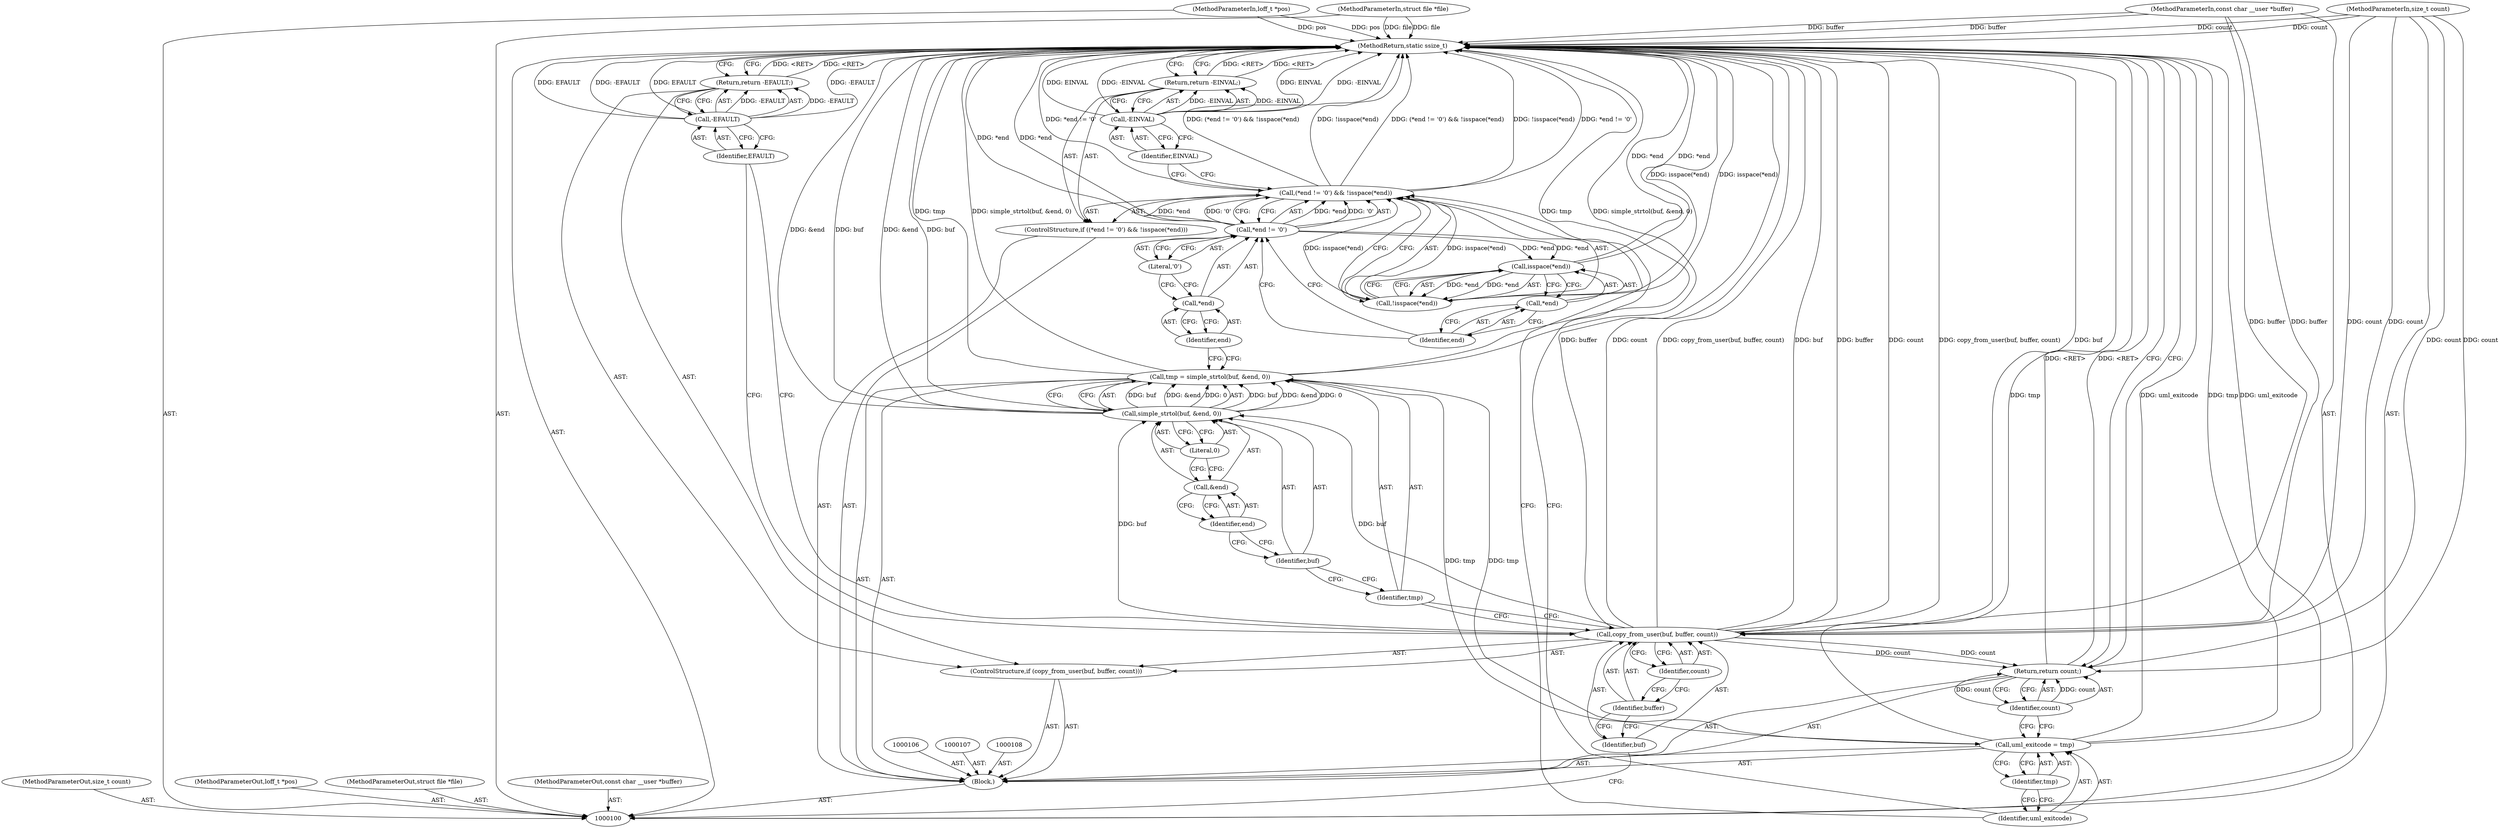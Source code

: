 digraph "1_linux_201f99f170df14ba52ea4c52847779042b7a623b" {
"1000142" [label="(MethodReturn,static ssize_t)"];
"1000101" [label="(MethodParameterIn,struct file *file)"];
"1000202" [label="(MethodParameterOut,struct file *file)"];
"1000117" [label="(Call,tmp = simple_strtol(buf, &end, 0))"];
"1000118" [label="(Identifier,tmp)"];
"1000120" [label="(Identifier,buf)"];
"1000121" [label="(Call,&end)"];
"1000122" [label="(Identifier,end)"];
"1000123" [label="(Literal,0)"];
"1000119" [label="(Call,simple_strtol(buf, &end, 0))"];
"1000124" [label="(ControlStructure,if ((*end != '\0') && !isspace(*end)))"];
"1000129" [label="(Literal,'\0')"];
"1000130" [label="(Call,!isspace(*end))"];
"1000131" [label="(Call,isspace(*end))"];
"1000132" [label="(Call,*end)"];
"1000133" [label="(Identifier,end)"];
"1000125" [label="(Call,(*end != '\0') && !isspace(*end))"];
"1000126" [label="(Call,*end != '\0')"];
"1000127" [label="(Call,*end)"];
"1000128" [label="(Identifier,end)"];
"1000136" [label="(Identifier,EINVAL)"];
"1000134" [label="(Return,return -EINVAL;)"];
"1000135" [label="(Call,-EINVAL)"];
"1000137" [label="(Call,uml_exitcode = tmp)"];
"1000138" [label="(Identifier,uml_exitcode)"];
"1000139" [label="(Identifier,tmp)"];
"1000140" [label="(Return,return count;)"];
"1000141" [label="(Identifier,count)"];
"1000102" [label="(MethodParameterIn,const char __user *buffer)"];
"1000203" [label="(MethodParameterOut,const char __user *buffer)"];
"1000103" [label="(MethodParameterIn,size_t count)"];
"1000204" [label="(MethodParameterOut,size_t count)"];
"1000104" [label="(MethodParameterIn,loff_t *pos)"];
"1000205" [label="(MethodParameterOut,loff_t *pos)"];
"1000105" [label="(Block,)"];
"1000109" [label="(ControlStructure,if (copy_from_user(buf, buffer, count)))"];
"1000111" [label="(Identifier,buf)"];
"1000112" [label="(Identifier,buffer)"];
"1000113" [label="(Identifier,count)"];
"1000110" [label="(Call,copy_from_user(buf, buffer, count))"];
"1000115" [label="(Call,-EFAULT)"];
"1000116" [label="(Identifier,EFAULT)"];
"1000114" [label="(Return,return -EFAULT;)"];
"1000142" -> "1000100"  [label="AST: "];
"1000142" -> "1000114"  [label="CFG: "];
"1000142" -> "1000134"  [label="CFG: "];
"1000142" -> "1000140"  [label="CFG: "];
"1000134" -> "1000142"  [label="DDG: <RET>"];
"1000125" -> "1000142"  [label="DDG: (*end != '\0') && !isspace(*end)"];
"1000125" -> "1000142"  [label="DDG: !isspace(*end)"];
"1000125" -> "1000142"  [label="DDG: *end != '\0'"];
"1000104" -> "1000142"  [label="DDG: pos"];
"1000103" -> "1000142"  [label="DDG: count"];
"1000126" -> "1000142"  [label="DDG: *end"];
"1000117" -> "1000142"  [label="DDG: tmp"];
"1000117" -> "1000142"  [label="DDG: simple_strtol(buf, &end, 0)"];
"1000135" -> "1000142"  [label="DDG: EINVAL"];
"1000135" -> "1000142"  [label="DDG: -EINVAL"];
"1000137" -> "1000142"  [label="DDG: uml_exitcode"];
"1000137" -> "1000142"  [label="DDG: tmp"];
"1000130" -> "1000142"  [label="DDG: isspace(*end)"];
"1000131" -> "1000142"  [label="DDG: *end"];
"1000115" -> "1000142"  [label="DDG: -EFAULT"];
"1000115" -> "1000142"  [label="DDG: EFAULT"];
"1000119" -> "1000142"  [label="DDG: &end"];
"1000119" -> "1000142"  [label="DDG: buf"];
"1000102" -> "1000142"  [label="DDG: buffer"];
"1000110" -> "1000142"  [label="DDG: buffer"];
"1000110" -> "1000142"  [label="DDG: count"];
"1000110" -> "1000142"  [label="DDG: copy_from_user(buf, buffer, count)"];
"1000110" -> "1000142"  [label="DDG: buf"];
"1000101" -> "1000142"  [label="DDG: file"];
"1000140" -> "1000142"  [label="DDG: <RET>"];
"1000114" -> "1000142"  [label="DDG: <RET>"];
"1000101" -> "1000100"  [label="AST: "];
"1000101" -> "1000142"  [label="DDG: file"];
"1000202" -> "1000100"  [label="AST: "];
"1000117" -> "1000105"  [label="AST: "];
"1000117" -> "1000119"  [label="CFG: "];
"1000118" -> "1000117"  [label="AST: "];
"1000119" -> "1000117"  [label="AST: "];
"1000128" -> "1000117"  [label="CFG: "];
"1000117" -> "1000142"  [label="DDG: tmp"];
"1000117" -> "1000142"  [label="DDG: simple_strtol(buf, &end, 0)"];
"1000119" -> "1000117"  [label="DDG: buf"];
"1000119" -> "1000117"  [label="DDG: &end"];
"1000119" -> "1000117"  [label="DDG: 0"];
"1000117" -> "1000137"  [label="DDG: tmp"];
"1000118" -> "1000117"  [label="AST: "];
"1000118" -> "1000110"  [label="CFG: "];
"1000120" -> "1000118"  [label="CFG: "];
"1000120" -> "1000119"  [label="AST: "];
"1000120" -> "1000118"  [label="CFG: "];
"1000122" -> "1000120"  [label="CFG: "];
"1000121" -> "1000119"  [label="AST: "];
"1000121" -> "1000122"  [label="CFG: "];
"1000122" -> "1000121"  [label="AST: "];
"1000123" -> "1000121"  [label="CFG: "];
"1000122" -> "1000121"  [label="AST: "];
"1000122" -> "1000120"  [label="CFG: "];
"1000121" -> "1000122"  [label="CFG: "];
"1000123" -> "1000119"  [label="AST: "];
"1000123" -> "1000121"  [label="CFG: "];
"1000119" -> "1000123"  [label="CFG: "];
"1000119" -> "1000117"  [label="AST: "];
"1000119" -> "1000123"  [label="CFG: "];
"1000120" -> "1000119"  [label="AST: "];
"1000121" -> "1000119"  [label="AST: "];
"1000123" -> "1000119"  [label="AST: "];
"1000117" -> "1000119"  [label="CFG: "];
"1000119" -> "1000142"  [label="DDG: &end"];
"1000119" -> "1000142"  [label="DDG: buf"];
"1000119" -> "1000117"  [label="DDG: buf"];
"1000119" -> "1000117"  [label="DDG: &end"];
"1000119" -> "1000117"  [label="DDG: 0"];
"1000110" -> "1000119"  [label="DDG: buf"];
"1000124" -> "1000105"  [label="AST: "];
"1000125" -> "1000124"  [label="AST: "];
"1000134" -> "1000124"  [label="AST: "];
"1000129" -> "1000126"  [label="AST: "];
"1000129" -> "1000127"  [label="CFG: "];
"1000126" -> "1000129"  [label="CFG: "];
"1000130" -> "1000125"  [label="AST: "];
"1000130" -> "1000131"  [label="CFG: "];
"1000131" -> "1000130"  [label="AST: "];
"1000125" -> "1000130"  [label="CFG: "];
"1000130" -> "1000142"  [label="DDG: isspace(*end)"];
"1000130" -> "1000125"  [label="DDG: isspace(*end)"];
"1000131" -> "1000130"  [label="DDG: *end"];
"1000131" -> "1000130"  [label="AST: "];
"1000131" -> "1000132"  [label="CFG: "];
"1000132" -> "1000131"  [label="AST: "];
"1000130" -> "1000131"  [label="CFG: "];
"1000131" -> "1000142"  [label="DDG: *end"];
"1000131" -> "1000130"  [label="DDG: *end"];
"1000126" -> "1000131"  [label="DDG: *end"];
"1000132" -> "1000131"  [label="AST: "];
"1000132" -> "1000133"  [label="CFG: "];
"1000133" -> "1000132"  [label="AST: "];
"1000131" -> "1000132"  [label="CFG: "];
"1000133" -> "1000132"  [label="AST: "];
"1000133" -> "1000126"  [label="CFG: "];
"1000132" -> "1000133"  [label="CFG: "];
"1000125" -> "1000124"  [label="AST: "];
"1000125" -> "1000126"  [label="CFG: "];
"1000125" -> "1000130"  [label="CFG: "];
"1000126" -> "1000125"  [label="AST: "];
"1000130" -> "1000125"  [label="AST: "];
"1000136" -> "1000125"  [label="CFG: "];
"1000138" -> "1000125"  [label="CFG: "];
"1000125" -> "1000142"  [label="DDG: (*end != '\0') && !isspace(*end)"];
"1000125" -> "1000142"  [label="DDG: !isspace(*end)"];
"1000125" -> "1000142"  [label="DDG: *end != '\0'"];
"1000126" -> "1000125"  [label="DDG: *end"];
"1000126" -> "1000125"  [label="DDG: '\0'"];
"1000130" -> "1000125"  [label="DDG: isspace(*end)"];
"1000126" -> "1000125"  [label="AST: "];
"1000126" -> "1000129"  [label="CFG: "];
"1000127" -> "1000126"  [label="AST: "];
"1000129" -> "1000126"  [label="AST: "];
"1000133" -> "1000126"  [label="CFG: "];
"1000125" -> "1000126"  [label="CFG: "];
"1000126" -> "1000142"  [label="DDG: *end"];
"1000126" -> "1000125"  [label="DDG: *end"];
"1000126" -> "1000125"  [label="DDG: '\0'"];
"1000126" -> "1000131"  [label="DDG: *end"];
"1000127" -> "1000126"  [label="AST: "];
"1000127" -> "1000128"  [label="CFG: "];
"1000128" -> "1000127"  [label="AST: "];
"1000129" -> "1000127"  [label="CFG: "];
"1000128" -> "1000127"  [label="AST: "];
"1000128" -> "1000117"  [label="CFG: "];
"1000127" -> "1000128"  [label="CFG: "];
"1000136" -> "1000135"  [label="AST: "];
"1000136" -> "1000125"  [label="CFG: "];
"1000135" -> "1000136"  [label="CFG: "];
"1000134" -> "1000124"  [label="AST: "];
"1000134" -> "1000135"  [label="CFG: "];
"1000135" -> "1000134"  [label="AST: "];
"1000142" -> "1000134"  [label="CFG: "];
"1000134" -> "1000142"  [label="DDG: <RET>"];
"1000135" -> "1000134"  [label="DDG: -EINVAL"];
"1000135" -> "1000134"  [label="AST: "];
"1000135" -> "1000136"  [label="CFG: "];
"1000136" -> "1000135"  [label="AST: "];
"1000134" -> "1000135"  [label="CFG: "];
"1000135" -> "1000142"  [label="DDG: EINVAL"];
"1000135" -> "1000142"  [label="DDG: -EINVAL"];
"1000135" -> "1000134"  [label="DDG: -EINVAL"];
"1000137" -> "1000105"  [label="AST: "];
"1000137" -> "1000139"  [label="CFG: "];
"1000138" -> "1000137"  [label="AST: "];
"1000139" -> "1000137"  [label="AST: "];
"1000141" -> "1000137"  [label="CFG: "];
"1000137" -> "1000142"  [label="DDG: uml_exitcode"];
"1000137" -> "1000142"  [label="DDG: tmp"];
"1000117" -> "1000137"  [label="DDG: tmp"];
"1000138" -> "1000137"  [label="AST: "];
"1000138" -> "1000125"  [label="CFG: "];
"1000139" -> "1000138"  [label="CFG: "];
"1000139" -> "1000137"  [label="AST: "];
"1000139" -> "1000138"  [label="CFG: "];
"1000137" -> "1000139"  [label="CFG: "];
"1000140" -> "1000105"  [label="AST: "];
"1000140" -> "1000141"  [label="CFG: "];
"1000141" -> "1000140"  [label="AST: "];
"1000142" -> "1000140"  [label="CFG: "];
"1000140" -> "1000142"  [label="DDG: <RET>"];
"1000141" -> "1000140"  [label="DDG: count"];
"1000110" -> "1000140"  [label="DDG: count"];
"1000103" -> "1000140"  [label="DDG: count"];
"1000141" -> "1000140"  [label="AST: "];
"1000141" -> "1000137"  [label="CFG: "];
"1000140" -> "1000141"  [label="CFG: "];
"1000141" -> "1000140"  [label="DDG: count"];
"1000102" -> "1000100"  [label="AST: "];
"1000102" -> "1000142"  [label="DDG: buffer"];
"1000102" -> "1000110"  [label="DDG: buffer"];
"1000203" -> "1000100"  [label="AST: "];
"1000103" -> "1000100"  [label="AST: "];
"1000103" -> "1000142"  [label="DDG: count"];
"1000103" -> "1000110"  [label="DDG: count"];
"1000103" -> "1000140"  [label="DDG: count"];
"1000204" -> "1000100"  [label="AST: "];
"1000104" -> "1000100"  [label="AST: "];
"1000104" -> "1000142"  [label="DDG: pos"];
"1000205" -> "1000100"  [label="AST: "];
"1000105" -> "1000100"  [label="AST: "];
"1000106" -> "1000105"  [label="AST: "];
"1000107" -> "1000105"  [label="AST: "];
"1000108" -> "1000105"  [label="AST: "];
"1000109" -> "1000105"  [label="AST: "];
"1000117" -> "1000105"  [label="AST: "];
"1000124" -> "1000105"  [label="AST: "];
"1000137" -> "1000105"  [label="AST: "];
"1000140" -> "1000105"  [label="AST: "];
"1000109" -> "1000105"  [label="AST: "];
"1000110" -> "1000109"  [label="AST: "];
"1000114" -> "1000109"  [label="AST: "];
"1000111" -> "1000110"  [label="AST: "];
"1000111" -> "1000100"  [label="CFG: "];
"1000112" -> "1000111"  [label="CFG: "];
"1000112" -> "1000110"  [label="AST: "];
"1000112" -> "1000111"  [label="CFG: "];
"1000113" -> "1000112"  [label="CFG: "];
"1000113" -> "1000110"  [label="AST: "];
"1000113" -> "1000112"  [label="CFG: "];
"1000110" -> "1000113"  [label="CFG: "];
"1000110" -> "1000109"  [label="AST: "];
"1000110" -> "1000113"  [label="CFG: "];
"1000111" -> "1000110"  [label="AST: "];
"1000112" -> "1000110"  [label="AST: "];
"1000113" -> "1000110"  [label="AST: "];
"1000116" -> "1000110"  [label="CFG: "];
"1000118" -> "1000110"  [label="CFG: "];
"1000110" -> "1000142"  [label="DDG: buffer"];
"1000110" -> "1000142"  [label="DDG: count"];
"1000110" -> "1000142"  [label="DDG: copy_from_user(buf, buffer, count)"];
"1000110" -> "1000142"  [label="DDG: buf"];
"1000102" -> "1000110"  [label="DDG: buffer"];
"1000103" -> "1000110"  [label="DDG: count"];
"1000110" -> "1000119"  [label="DDG: buf"];
"1000110" -> "1000140"  [label="DDG: count"];
"1000115" -> "1000114"  [label="AST: "];
"1000115" -> "1000116"  [label="CFG: "];
"1000116" -> "1000115"  [label="AST: "];
"1000114" -> "1000115"  [label="CFG: "];
"1000115" -> "1000142"  [label="DDG: -EFAULT"];
"1000115" -> "1000142"  [label="DDG: EFAULT"];
"1000115" -> "1000114"  [label="DDG: -EFAULT"];
"1000116" -> "1000115"  [label="AST: "];
"1000116" -> "1000110"  [label="CFG: "];
"1000115" -> "1000116"  [label="CFG: "];
"1000114" -> "1000109"  [label="AST: "];
"1000114" -> "1000115"  [label="CFG: "];
"1000115" -> "1000114"  [label="AST: "];
"1000142" -> "1000114"  [label="CFG: "];
"1000114" -> "1000142"  [label="DDG: <RET>"];
"1000115" -> "1000114"  [label="DDG: -EFAULT"];
}
